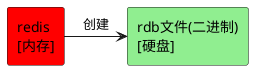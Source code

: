 @startuml
skinparam style strictuml

rectangle "redis\n[内存]" as redis #red
rectangle "rdb文件(二进制)\n[硬盘]" as rdb #lightgreen

redis -right-> rdb: 创建
@enduml

@startuml
skinparam style strictuml

rectangle "redis\n[内存]" as redis #red
rectangle "rdb文件(二进制)\n[硬盘]" as rdb #lightgreen

rdb -left-> redis: 启动载入
@enduml

@startuml
skinparam style strictuml

rectangle "客户端" as client #lightpink
rectangle "redis\n[阻塞]" as redis #red
rectangle "rdb文件(二进制)" as rdb #lightgreen

client -right-> redis: save命令
redis -right-> rdb: 创建
@enduml

@startuml
skinparam style strictuml

rectangle "客户端" as client #lightpink
rectangle "redis" as redis #red
rectangle "子进程" as fork #red
rectangle "rdb文件(二进制)" as rdb #lightgreen

client -right-> redis: bgsave命令
redis -down-> fork: fork()
fork -right-> rdb: 创建
fork -up-> redis: 创建成功
@enduml

@startuml
skinparam style strictuml

rectangle "客户端A" as clientA #lightpink
rectangle "客户端B" as clientB #lightblue
rectangle "客户端C" as clientC #lightgray
rectangle "redis" as redis #red
rectangle "aof文件\nset hello world\nset java good\nset php perfect" as aof #lightgreen

clientA -down-> redis: set hello world
clientB -down-> redis: set java good
clientC -down-> redis: set php perfect
redis -down-> aof
@enduml

@startuml
skinparam style strictuml

rectangle "redis\nhello -> world\njava -> good\nphp -> perfect" as redis #red
rectangle "aof文件\nset hello world\nset java good\nset php perfect" as aof #lightgreen

aof -left-> redis: 载入
@enduml
